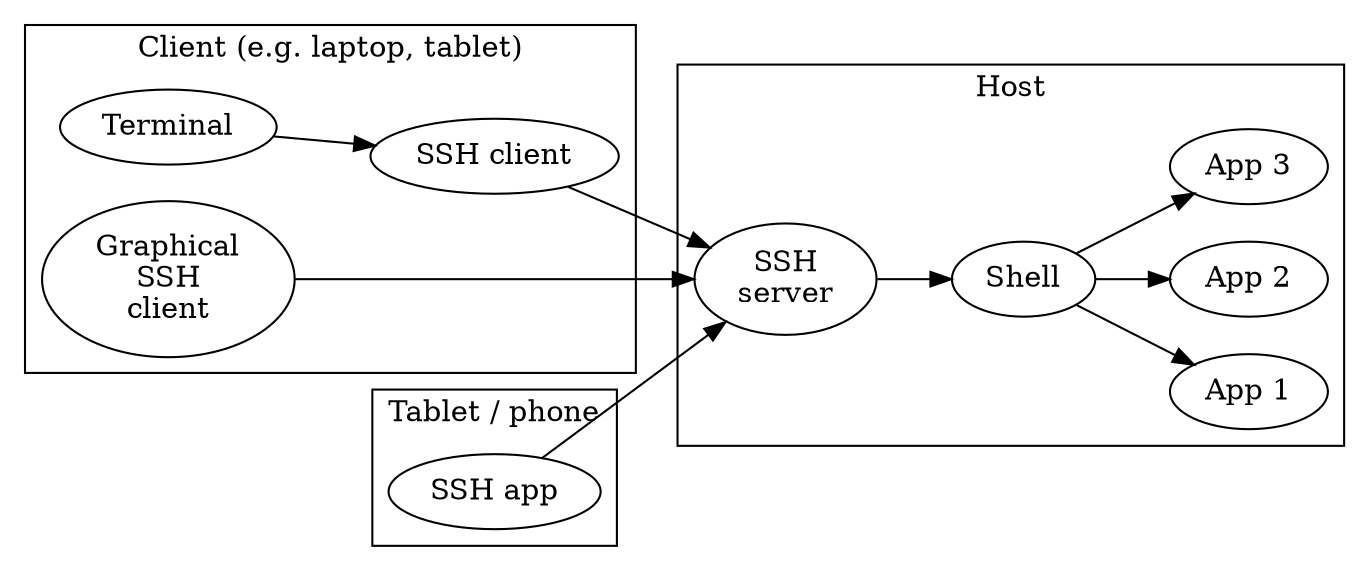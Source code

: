 digraph G {
	rankdir=LR;

	subgraph cluster_client {
		label="Client (e.g. laptop, tablet)";
		clientterminal [label="Terminal"];
		client [label="SSH client"];
		clientterminal -> client;
		putty [label="Graphical\nSSH\nclient"];
	}

	subgraph cluster_mobile {
		label="Tablet / phone";
		clientapp [label="SSH app"];
	}	

	subgraph cluster_host {
		label="Host";
		server [label="SSH\nserver"];
		shell [label="Shell"];
		server -> shell;
		p1 [label="App 1"];
		shell -> p1;
		p2 [label="App 2"];
		shell -> p2;
		p3 [label="App 3"];
		shell -> p3;
	}

	client -> server;
	putty -> server;
	clientapp -> server;
	
}
